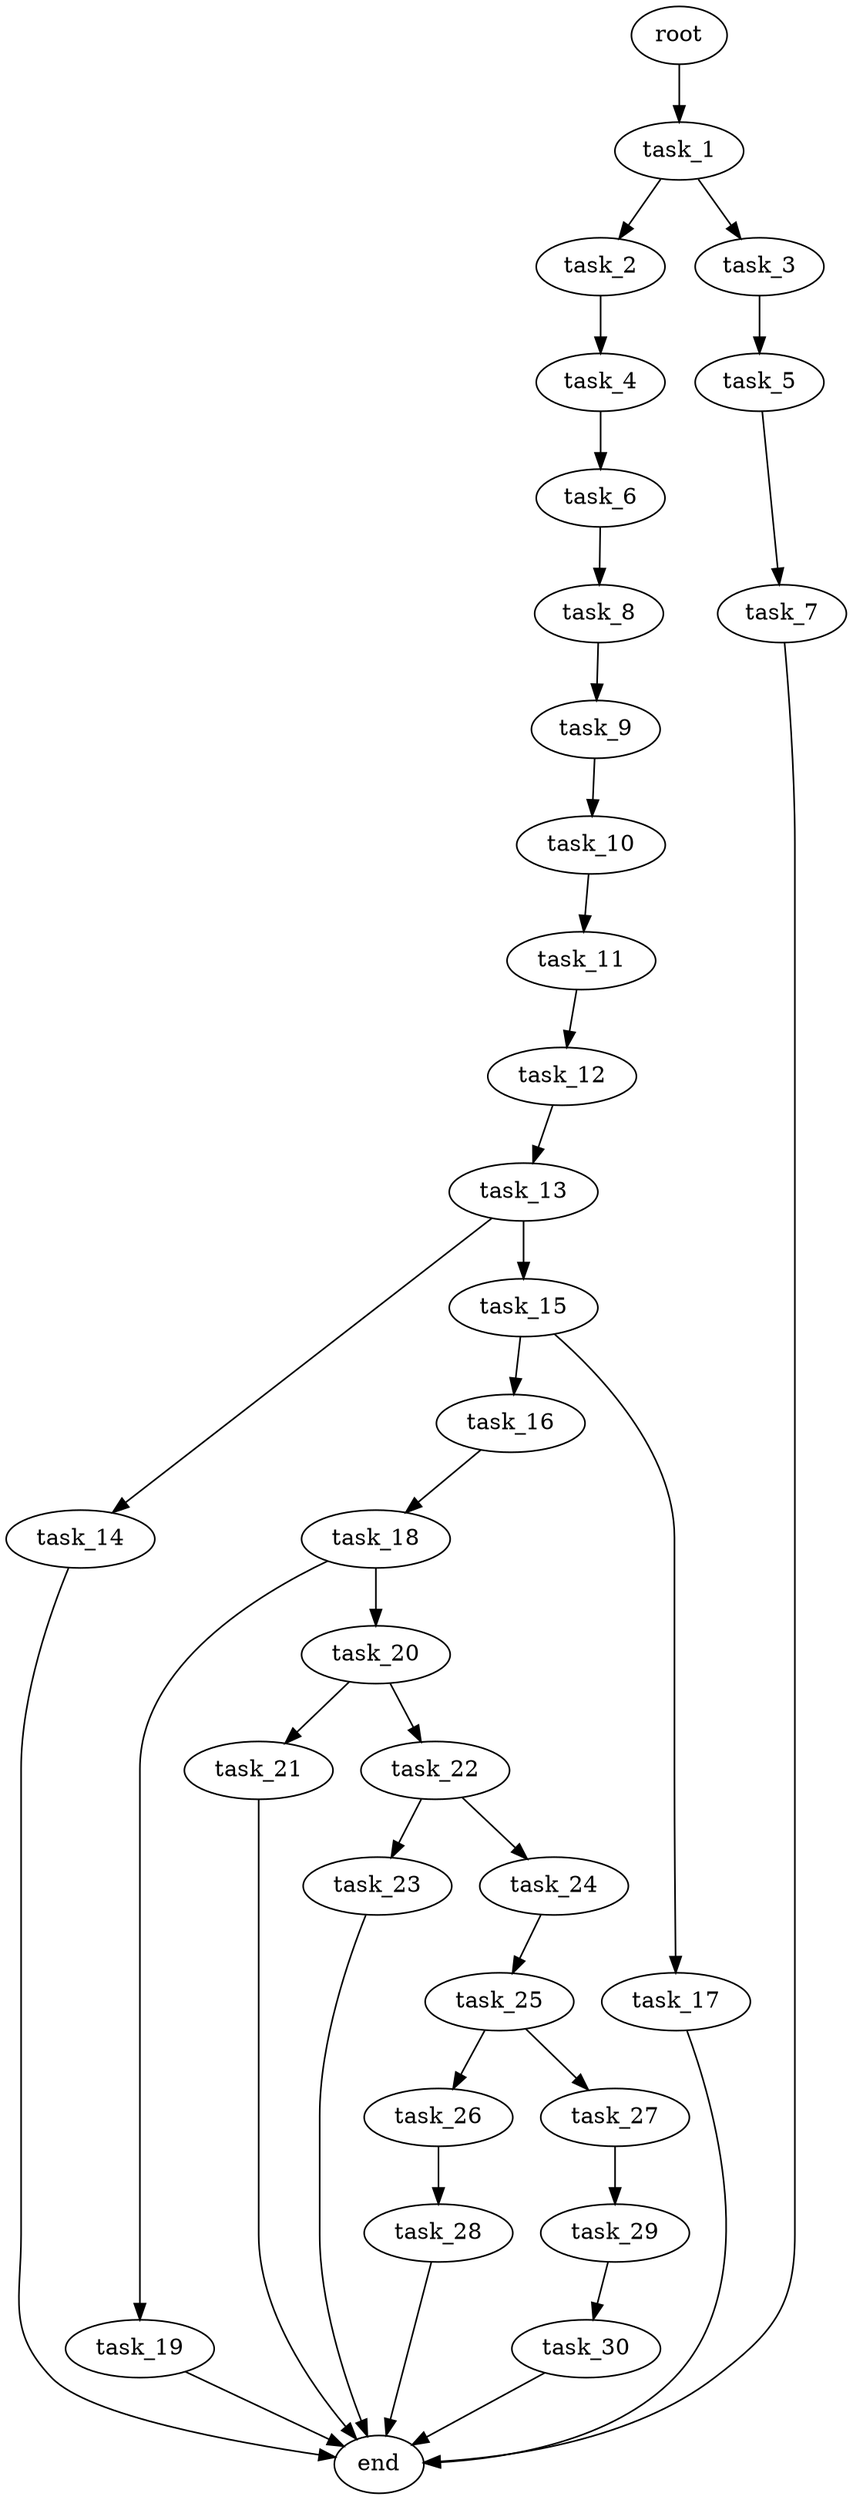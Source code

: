 digraph G {
  root [size="0.000000e+00"];
  task_1 [size="9.574214e+10"];
  task_2 [size="3.183721e+10"];
  task_3 [size="6.821328e+10"];
  task_4 [size="3.427010e+10"];
  task_5 [size="2.614344e+10"];
  task_6 [size="7.527187e+10"];
  task_7 [size="4.527728e+10"];
  task_8 [size="2.460037e+10"];
  task_9 [size="9.830236e+10"];
  task_10 [size="3.416956e+10"];
  task_11 [size="4.598534e+10"];
  task_12 [size="5.995537e+10"];
  task_13 [size="1.597303e+09"];
  task_14 [size="6.918759e+10"];
  task_15 [size="6.464786e+10"];
  task_16 [size="2.147309e+08"];
  task_17 [size="4.765813e+10"];
  task_18 [size="9.014548e+10"];
  task_19 [size="6.727391e+10"];
  task_20 [size="4.132217e+10"];
  task_21 [size="8.952787e+10"];
  task_22 [size="7.033293e+10"];
  task_23 [size="7.624890e+10"];
  task_24 [size="5.381776e+10"];
  task_25 [size="7.873265e+10"];
  task_26 [size="6.491324e+10"];
  task_27 [size="7.761536e+09"];
  task_28 [size="3.104443e+09"];
  task_29 [size="8.321007e+10"];
  task_30 [size="6.716459e+10"];
  end [size="0.000000e+00"];

  root -> task_1 [size="1.000000e-12"];
  task_1 -> task_2 [size="3.183721e+08"];
  task_1 -> task_3 [size="6.821328e+08"];
  task_2 -> task_4 [size="3.427010e+08"];
  task_3 -> task_5 [size="2.614344e+08"];
  task_4 -> task_6 [size="7.527187e+08"];
  task_5 -> task_7 [size="4.527728e+08"];
  task_6 -> task_8 [size="2.460037e+08"];
  task_7 -> end [size="1.000000e-12"];
  task_8 -> task_9 [size="9.830236e+08"];
  task_9 -> task_10 [size="3.416956e+08"];
  task_10 -> task_11 [size="4.598534e+08"];
  task_11 -> task_12 [size="5.995537e+08"];
  task_12 -> task_13 [size="1.597303e+07"];
  task_13 -> task_14 [size="6.918759e+08"];
  task_13 -> task_15 [size="6.464786e+08"];
  task_14 -> end [size="1.000000e-12"];
  task_15 -> task_16 [size="2.147309e+06"];
  task_15 -> task_17 [size="4.765813e+08"];
  task_16 -> task_18 [size="9.014548e+08"];
  task_17 -> end [size="1.000000e-12"];
  task_18 -> task_19 [size="6.727391e+08"];
  task_18 -> task_20 [size="4.132217e+08"];
  task_19 -> end [size="1.000000e-12"];
  task_20 -> task_21 [size="8.952787e+08"];
  task_20 -> task_22 [size="7.033293e+08"];
  task_21 -> end [size="1.000000e-12"];
  task_22 -> task_23 [size="7.624890e+08"];
  task_22 -> task_24 [size="5.381776e+08"];
  task_23 -> end [size="1.000000e-12"];
  task_24 -> task_25 [size="7.873265e+08"];
  task_25 -> task_26 [size="6.491324e+08"];
  task_25 -> task_27 [size="7.761536e+07"];
  task_26 -> task_28 [size="3.104443e+07"];
  task_27 -> task_29 [size="8.321007e+08"];
  task_28 -> end [size="1.000000e-12"];
  task_29 -> task_30 [size="6.716459e+08"];
  task_30 -> end [size="1.000000e-12"];
}
